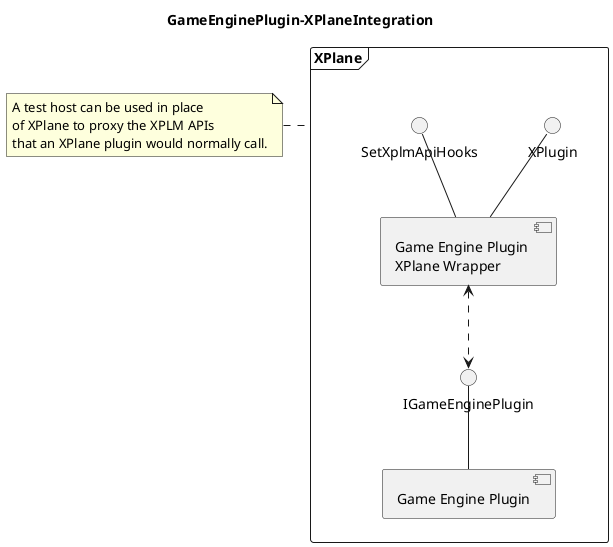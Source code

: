 @startuml

title "GameEnginePlugin-XPlaneIntegration"

frame "XPlane" as HA {
[Game Engine Plugin \nXPlane Wrapper] as XPW
[Game Engine Plugin] as GEP
() "IGameEnginePlugin" as IGEP
() "XPlugin" as IXP
() "SetXplmApiHooks" as IXPLMAPI
}

note left of HA
A test host can be used in place
of XPlane to proxy the XPLM APIs
that an XPlane plugin would normally call.
end note

IGEP -- GEP

IXP -- XPW
IXPLMAPI -- XPW

XPW <..> IGEP


@enduml